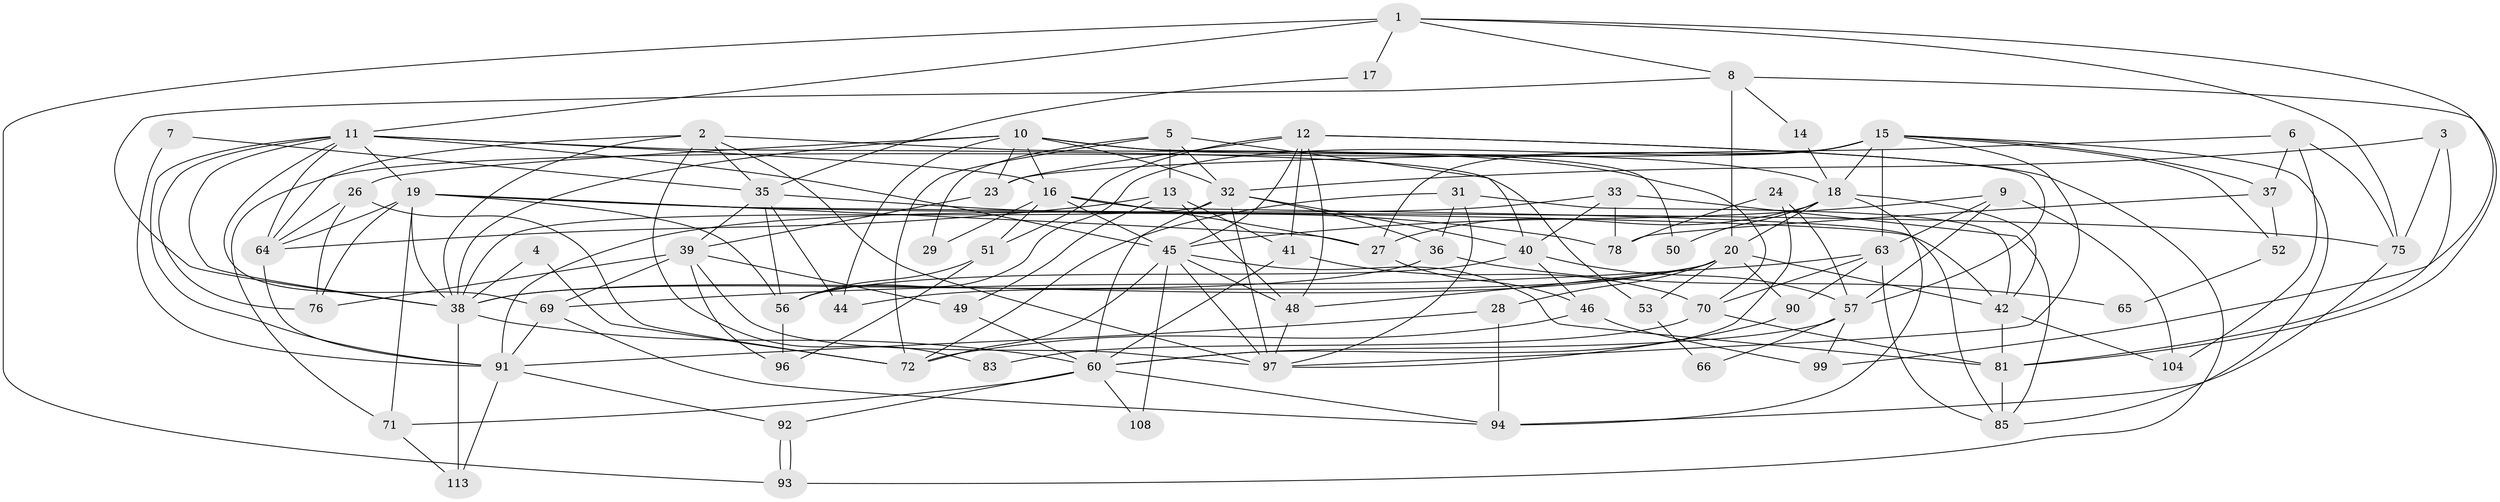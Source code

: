 // Generated by graph-tools (version 1.1) at 2025/52/02/27/25 19:52:07]
// undirected, 74 vertices, 183 edges
graph export_dot {
graph [start="1"]
  node [color=gray90,style=filled];
  1 [super="+21"];
  2 [super="+67"];
  3 [super="+79"];
  4;
  5 [super="+25"];
  6;
  7;
  8;
  9;
  10 [super="+34"];
  11 [super="+88"];
  12 [super="+22"];
  13 [super="+68"];
  14;
  15 [super="+77"];
  16 [super="+110"];
  17;
  18 [super="+101"];
  19 [super="+74"];
  20 [super="+73"];
  23 [super="+43"];
  24 [super="+30"];
  26 [super="+86"];
  27 [super="+111"];
  28;
  29;
  31;
  32 [super="+80"];
  33;
  35 [super="+58"];
  36;
  37;
  38 [super="+103"];
  39 [super="+47"];
  40 [super="+62"];
  41 [super="+59"];
  42 [super="+98"];
  44;
  45 [super="+55"];
  46;
  48;
  49;
  50;
  51 [super="+54"];
  52;
  53 [super="+61"];
  56 [super="+84"];
  57 [super="+82"];
  60 [super="+107"];
  63 [super="+87"];
  64;
  65;
  66;
  69 [super="+112"];
  70;
  71 [super="+109"];
  72;
  75 [super="+102"];
  76 [super="+89"];
  78 [super="+105"];
  81 [super="+100"];
  83;
  85;
  90;
  91 [super="+95"];
  92;
  93;
  94;
  96;
  97 [super="+106"];
  99;
  104;
  108;
  113;
  1 -- 17;
  1 -- 75;
  1 -- 8;
  1 -- 99;
  1 -- 93;
  1 -- 11;
  2 -- 70;
  2 -- 38;
  2 -- 64;
  2 -- 97;
  2 -- 35;
  2 -- 83;
  3 -- 32;
  3 -- 81;
  3 -- 75;
  4 -- 72;
  4 -- 38;
  5 -- 32;
  5 -- 40;
  5 -- 72;
  5 -- 13;
  5 -- 29;
  6 -- 104;
  6 -- 75;
  6 -- 37;
  6 -- 23;
  7 -- 91;
  7 -- 35;
  8 -- 14;
  8 -- 38;
  8 -- 20;
  8 -- 81;
  9 -- 63;
  9 -- 45;
  9 -- 57;
  9 -- 104;
  10 -- 44;
  10 -- 26;
  10 -- 16;
  10 -- 32;
  10 -- 18;
  10 -- 50;
  10 -- 38;
  10 -- 23;
  11 -- 45;
  11 -- 53;
  11 -- 64;
  11 -- 91;
  11 -- 16;
  11 -- 19;
  11 -- 69;
  11 -- 38;
  11 -- 76;
  12 -- 51;
  12 -- 48;
  12 -- 93;
  12 -- 41;
  12 -- 57;
  12 -- 45;
  12 -- 23;
  13 -- 48;
  13 -- 49;
  13 -- 41;
  13 -- 64;
  14 -- 18;
  15 -- 37;
  15 -- 97;
  15 -- 52;
  15 -- 85;
  15 -- 56;
  15 -- 18;
  15 -- 63;
  15 -- 27;
  15 -- 71;
  16 -- 29;
  16 -- 27;
  16 -- 85;
  16 -- 45;
  16 -- 51;
  17 -- 35;
  18 -- 20;
  18 -- 50;
  18 -- 42;
  18 -- 94;
  18 -- 27;
  19 -- 64;
  19 -- 75;
  19 -- 42;
  19 -- 76;
  19 -- 38;
  19 -- 27;
  19 -- 71;
  19 -- 56;
  20 -- 42;
  20 -- 28;
  20 -- 53 [weight=2];
  20 -- 38;
  20 -- 48;
  20 -- 90;
  20 -- 44;
  23 -- 39;
  24 -- 57;
  24 -- 60;
  24 -- 78;
  26 -- 72;
  26 -- 64;
  26 -- 76;
  27 -- 46;
  28 -- 91;
  28 -- 94;
  31 -- 97;
  31 -- 36;
  31 -- 42;
  31 -- 72;
  32 -- 97;
  32 -- 36;
  32 -- 60;
  32 -- 40;
  32 -- 38;
  33 -- 85;
  33 -- 91;
  33 -- 40;
  33 -- 78;
  35 -- 56;
  35 -- 44;
  35 -- 78;
  35 -- 39;
  36 -- 65;
  36 -- 38;
  37 -- 52;
  37 -- 78;
  38 -- 113;
  38 -- 60;
  39 -- 49;
  39 -- 96;
  39 -- 76;
  39 -- 97;
  39 -- 69;
  40 -- 46;
  40 -- 56;
  40 -- 57;
  41 -- 60;
  41 -- 70;
  42 -- 81;
  42 -- 104;
  45 -- 108;
  45 -- 97;
  45 -- 48;
  45 -- 72;
  45 -- 81;
  46 -- 99;
  46 -- 72;
  48 -- 97;
  49 -- 60 [weight=2];
  51 -- 96;
  51 -- 56;
  52 -- 65;
  53 -- 66;
  56 -- 96;
  57 -- 60;
  57 -- 66;
  57 -- 99;
  60 -- 94;
  60 -- 92;
  60 -- 108;
  60 -- 71;
  63 -- 85;
  63 -- 70;
  63 -- 90;
  63 -- 69;
  64 -- 91;
  69 -- 94;
  69 -- 91 [weight=2];
  70 -- 83;
  70 -- 81;
  71 -- 113;
  75 -- 94;
  81 -- 85;
  90 -- 97;
  91 -- 113;
  91 -- 92;
  92 -- 93;
  92 -- 93;
}
